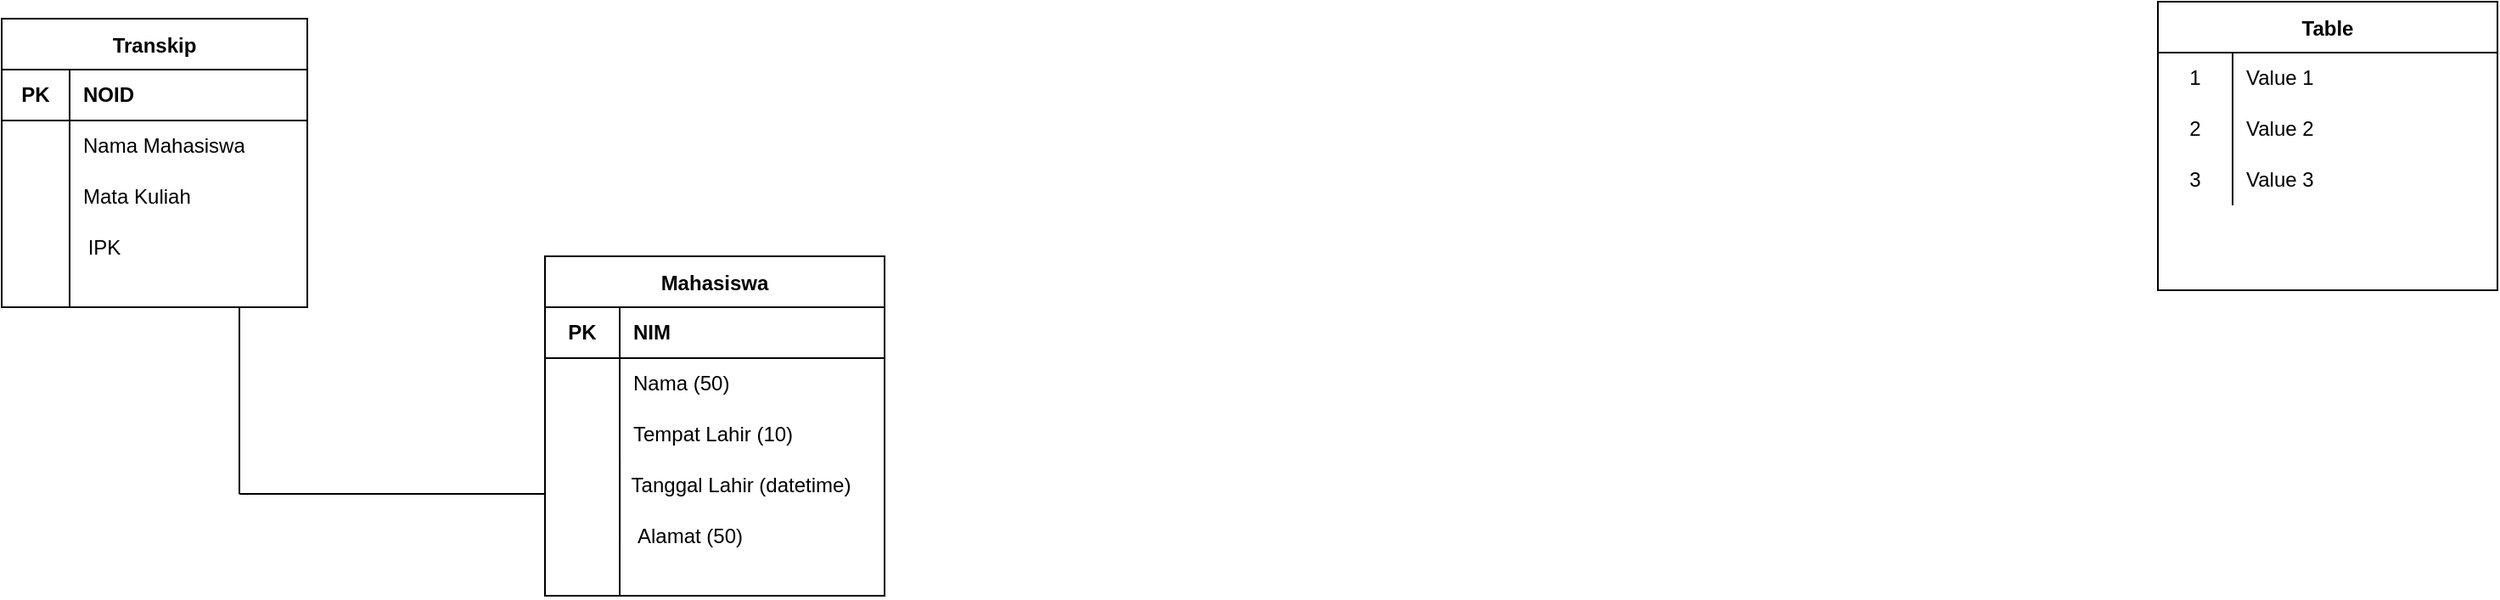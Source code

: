 <mxfile version="20.5.3" type="github">
  <diagram id="kP0DiSdl5tOvRcSqzw5G" name="Halaman-1">
    <mxGraphModel dx="2587" dy="482" grid="1" gridSize="10" guides="1" tooltips="1" connect="1" arrows="1" fold="1" page="1" pageScale="1" pageWidth="827" pageHeight="1169" math="0" shadow="0">
      <root>
        <mxCell id="0" />
        <mxCell id="1" parent="0" />
        <mxCell id="E8jCab0SOl8Y_A0n3Noe-21" value="Transkip" style="shape=table;startSize=30;container=1;collapsible=0;childLayout=tableLayout;fixedRows=1;rowLines=0;fontStyle=1;" vertex="1" parent="1">
          <mxGeometry x="-1440" y="200" width="180" height="170" as="geometry" />
        </mxCell>
        <mxCell id="E8jCab0SOl8Y_A0n3Noe-22" value="" style="shape=tableRow;horizontal=0;startSize=0;swimlaneHead=0;swimlaneBody=0;top=0;left=0;bottom=0;right=0;collapsible=0;dropTarget=0;fillColor=none;points=[[0,0.5],[1,0.5]];portConstraint=eastwest;" vertex="1" parent="E8jCab0SOl8Y_A0n3Noe-21">
          <mxGeometry y="30" width="180" height="30" as="geometry" />
        </mxCell>
        <mxCell id="E8jCab0SOl8Y_A0n3Noe-23" value="&lt;b&gt;PK&lt;/b&gt;" style="shape=partialRectangle;html=1;whiteSpace=wrap;connectable=0;fillColor=none;top=0;left=0;bottom=0;right=0;overflow=hidden;pointerEvents=1;" vertex="1" parent="E8jCab0SOl8Y_A0n3Noe-22">
          <mxGeometry width="40" height="30" as="geometry">
            <mxRectangle width="40" height="30" as="alternateBounds" />
          </mxGeometry>
        </mxCell>
        <mxCell id="E8jCab0SOl8Y_A0n3Noe-24" value="&lt;b&gt;NOID&lt;/b&gt;" style="shape=partialRectangle;html=1;whiteSpace=wrap;connectable=0;fillColor=none;top=0;left=0;bottom=0;right=0;align=left;spacingLeft=6;overflow=hidden;" vertex="1" parent="E8jCab0SOl8Y_A0n3Noe-22">
          <mxGeometry x="40" width="140" height="30" as="geometry">
            <mxRectangle width="140" height="30" as="alternateBounds" />
          </mxGeometry>
        </mxCell>
        <mxCell id="E8jCab0SOl8Y_A0n3Noe-25" value="" style="shape=tableRow;horizontal=0;startSize=0;swimlaneHead=0;swimlaneBody=0;top=0;left=0;bottom=0;right=0;collapsible=0;dropTarget=0;fillColor=none;points=[[0,0.5],[1,0.5]];portConstraint=eastwest;" vertex="1" parent="E8jCab0SOl8Y_A0n3Noe-21">
          <mxGeometry y="60" width="180" height="30" as="geometry" />
        </mxCell>
        <mxCell id="E8jCab0SOl8Y_A0n3Noe-26" value="" style="shape=partialRectangle;html=1;whiteSpace=wrap;connectable=0;fillColor=none;top=0;left=0;bottom=0;right=0;overflow=hidden;" vertex="1" parent="E8jCab0SOl8Y_A0n3Noe-25">
          <mxGeometry width="40" height="30" as="geometry">
            <mxRectangle width="40" height="30" as="alternateBounds" />
          </mxGeometry>
        </mxCell>
        <mxCell id="E8jCab0SOl8Y_A0n3Noe-27" value="Nama Mahasiswa" style="shape=partialRectangle;html=1;whiteSpace=wrap;connectable=0;fillColor=none;top=0;left=0;bottom=0;right=0;align=left;spacingLeft=6;overflow=hidden;" vertex="1" parent="E8jCab0SOl8Y_A0n3Noe-25">
          <mxGeometry x="40" width="140" height="30" as="geometry">
            <mxRectangle width="140" height="30" as="alternateBounds" />
          </mxGeometry>
        </mxCell>
        <mxCell id="E8jCab0SOl8Y_A0n3Noe-28" value="" style="shape=tableRow;horizontal=0;startSize=0;swimlaneHead=0;swimlaneBody=0;top=0;left=0;bottom=0;right=0;collapsible=0;dropTarget=0;fillColor=none;points=[[0,0.5],[1,0.5]];portConstraint=eastwest;" vertex="1" parent="E8jCab0SOl8Y_A0n3Noe-21">
          <mxGeometry y="90" width="180" height="30" as="geometry" />
        </mxCell>
        <mxCell id="E8jCab0SOl8Y_A0n3Noe-29" value="" style="shape=partialRectangle;html=1;whiteSpace=wrap;connectable=0;fillColor=none;top=0;left=0;bottom=0;right=0;overflow=hidden;" vertex="1" parent="E8jCab0SOl8Y_A0n3Noe-28">
          <mxGeometry width="40" height="30" as="geometry">
            <mxRectangle width="40" height="30" as="alternateBounds" />
          </mxGeometry>
        </mxCell>
        <mxCell id="E8jCab0SOl8Y_A0n3Noe-30" value="Mata Kuliah" style="shape=partialRectangle;html=1;whiteSpace=wrap;connectable=0;fillColor=none;top=0;left=0;bottom=0;right=0;align=left;spacingLeft=6;overflow=hidden;" vertex="1" parent="E8jCab0SOl8Y_A0n3Noe-28">
          <mxGeometry x="40" width="140" height="30" as="geometry">
            <mxRectangle width="140" height="30" as="alternateBounds" />
          </mxGeometry>
        </mxCell>
        <mxCell id="E8jCab0SOl8Y_A0n3Noe-31" value="Table" style="shape=table;startSize=30;container=1;collapsible=0;childLayout=tableLayout;fixedRows=1;rowLines=0;fontStyle=1;" vertex="1" parent="1">
          <mxGeometry x="-170" y="190" width="200" height="170" as="geometry" />
        </mxCell>
        <mxCell id="E8jCab0SOl8Y_A0n3Noe-32" value="" style="shape=tableRow;horizontal=0;startSize=0;swimlaneHead=0;swimlaneBody=0;top=0;left=0;bottom=0;right=0;collapsible=0;dropTarget=0;fillColor=none;points=[[0,0.5],[1,0.5]];portConstraint=eastwest;" vertex="1" parent="E8jCab0SOl8Y_A0n3Noe-31">
          <mxGeometry y="30" width="200" height="30" as="geometry" />
        </mxCell>
        <mxCell id="E8jCab0SOl8Y_A0n3Noe-33" value="1" style="shape=partialRectangle;html=1;whiteSpace=wrap;connectable=0;fillColor=none;top=0;left=0;bottom=0;right=0;overflow=hidden;pointerEvents=1;" vertex="1" parent="E8jCab0SOl8Y_A0n3Noe-32">
          <mxGeometry width="44" height="30" as="geometry">
            <mxRectangle width="44" height="30" as="alternateBounds" />
          </mxGeometry>
        </mxCell>
        <mxCell id="E8jCab0SOl8Y_A0n3Noe-34" value="Value 1" style="shape=partialRectangle;html=1;whiteSpace=wrap;connectable=0;fillColor=none;top=0;left=0;bottom=0;right=0;align=left;spacingLeft=6;overflow=hidden;" vertex="1" parent="E8jCab0SOl8Y_A0n3Noe-32">
          <mxGeometry x="44" width="156" height="30" as="geometry">
            <mxRectangle width="156" height="30" as="alternateBounds" />
          </mxGeometry>
        </mxCell>
        <mxCell id="E8jCab0SOl8Y_A0n3Noe-35" value="" style="shape=tableRow;horizontal=0;startSize=0;swimlaneHead=0;swimlaneBody=0;top=0;left=0;bottom=0;right=0;collapsible=0;dropTarget=0;fillColor=none;points=[[0,0.5],[1,0.5]];portConstraint=eastwest;" vertex="1" parent="E8jCab0SOl8Y_A0n3Noe-31">
          <mxGeometry y="60" width="200" height="30" as="geometry" />
        </mxCell>
        <mxCell id="E8jCab0SOl8Y_A0n3Noe-36" value="2" style="shape=partialRectangle;html=1;whiteSpace=wrap;connectable=0;fillColor=none;top=0;left=0;bottom=0;right=0;overflow=hidden;" vertex="1" parent="E8jCab0SOl8Y_A0n3Noe-35">
          <mxGeometry width="44" height="30" as="geometry">
            <mxRectangle width="44" height="30" as="alternateBounds" />
          </mxGeometry>
        </mxCell>
        <mxCell id="E8jCab0SOl8Y_A0n3Noe-37" value="Value 2" style="shape=partialRectangle;html=1;whiteSpace=wrap;connectable=0;fillColor=none;top=0;left=0;bottom=0;right=0;align=left;spacingLeft=6;overflow=hidden;" vertex="1" parent="E8jCab0SOl8Y_A0n3Noe-35">
          <mxGeometry x="44" width="156" height="30" as="geometry">
            <mxRectangle width="156" height="30" as="alternateBounds" />
          </mxGeometry>
        </mxCell>
        <mxCell id="E8jCab0SOl8Y_A0n3Noe-38" value="" style="shape=tableRow;horizontal=0;startSize=0;swimlaneHead=0;swimlaneBody=0;top=0;left=0;bottom=0;right=0;collapsible=0;dropTarget=0;fillColor=none;points=[[0,0.5],[1,0.5]];portConstraint=eastwest;" vertex="1" parent="E8jCab0SOl8Y_A0n3Noe-31">
          <mxGeometry y="90" width="200" height="30" as="geometry" />
        </mxCell>
        <mxCell id="E8jCab0SOl8Y_A0n3Noe-39" value="3" style="shape=partialRectangle;html=1;whiteSpace=wrap;connectable=0;fillColor=none;top=0;left=0;bottom=0;right=0;overflow=hidden;" vertex="1" parent="E8jCab0SOl8Y_A0n3Noe-38">
          <mxGeometry width="44" height="30" as="geometry">
            <mxRectangle width="44" height="30" as="alternateBounds" />
          </mxGeometry>
        </mxCell>
        <mxCell id="E8jCab0SOl8Y_A0n3Noe-40" value="Value 3" style="shape=partialRectangle;html=1;whiteSpace=wrap;connectable=0;fillColor=none;top=0;left=0;bottom=0;right=0;align=left;spacingLeft=6;overflow=hidden;" vertex="1" parent="E8jCab0SOl8Y_A0n3Noe-38">
          <mxGeometry x="44" width="156" height="30" as="geometry">
            <mxRectangle width="156" height="30" as="alternateBounds" />
          </mxGeometry>
        </mxCell>
        <mxCell id="E8jCab0SOl8Y_A0n3Noe-42" value="" style="endArrow=none;html=1;rounded=0;" edge="1" parent="1">
          <mxGeometry width="50" height="50" relative="1" as="geometry">
            <mxPoint x="-1440" y="260" as="sourcePoint" />
            <mxPoint x="-1260" y="260" as="targetPoint" />
          </mxGeometry>
        </mxCell>
        <mxCell id="E8jCab0SOl8Y_A0n3Noe-44" value="" style="endArrow=none;html=1;rounded=0;startArrow=none;" edge="1" parent="1">
          <mxGeometry width="50" height="50" relative="1" as="geometry">
            <mxPoint x="-1400" y="340" as="sourcePoint" />
            <mxPoint x="-1400" y="310" as="targetPoint" />
          </mxGeometry>
        </mxCell>
        <mxCell id="E8jCab0SOl8Y_A0n3Noe-45" value="Mahasiswa" style="shape=table;startSize=30;container=1;collapsible=0;childLayout=tableLayout;fixedRows=1;rowLines=0;fontStyle=1;" vertex="1" parent="1">
          <mxGeometry x="-1120" y="340" width="200" height="200" as="geometry" />
        </mxCell>
        <mxCell id="E8jCab0SOl8Y_A0n3Noe-46" value="" style="shape=tableRow;horizontal=0;startSize=0;swimlaneHead=0;swimlaneBody=0;top=0;left=0;bottom=0;right=0;collapsible=0;dropTarget=0;fillColor=none;points=[[0,0.5],[1,0.5]];portConstraint=eastwest;" vertex="1" parent="E8jCab0SOl8Y_A0n3Noe-45">
          <mxGeometry y="30" width="200" height="30" as="geometry" />
        </mxCell>
        <mxCell id="E8jCab0SOl8Y_A0n3Noe-47" value="&lt;b&gt;PK&lt;/b&gt;" style="shape=partialRectangle;html=1;whiteSpace=wrap;connectable=0;fillColor=none;top=0;left=0;bottom=0;right=0;overflow=hidden;pointerEvents=1;" vertex="1" parent="E8jCab0SOl8Y_A0n3Noe-46">
          <mxGeometry width="44" height="30" as="geometry">
            <mxRectangle width="44" height="30" as="alternateBounds" />
          </mxGeometry>
        </mxCell>
        <mxCell id="E8jCab0SOl8Y_A0n3Noe-48" value="&lt;b&gt;NIM&lt;/b&gt;" style="shape=partialRectangle;html=1;whiteSpace=wrap;connectable=0;fillColor=none;top=0;left=0;bottom=0;right=0;align=left;spacingLeft=6;overflow=hidden;" vertex="1" parent="E8jCab0SOl8Y_A0n3Noe-46">
          <mxGeometry x="44" width="156" height="30" as="geometry">
            <mxRectangle width="156" height="30" as="alternateBounds" />
          </mxGeometry>
        </mxCell>
        <mxCell id="E8jCab0SOl8Y_A0n3Noe-49" value="" style="shape=tableRow;horizontal=0;startSize=0;swimlaneHead=0;swimlaneBody=0;top=0;left=0;bottom=0;right=0;collapsible=0;dropTarget=0;fillColor=none;points=[[0,0.5],[1,0.5]];portConstraint=eastwest;" vertex="1" parent="E8jCab0SOl8Y_A0n3Noe-45">
          <mxGeometry y="60" width="200" height="30" as="geometry" />
        </mxCell>
        <mxCell id="E8jCab0SOl8Y_A0n3Noe-50" value="" style="shape=partialRectangle;html=1;whiteSpace=wrap;connectable=0;fillColor=none;top=0;left=0;bottom=0;right=0;overflow=hidden;" vertex="1" parent="E8jCab0SOl8Y_A0n3Noe-49">
          <mxGeometry width="44" height="30" as="geometry">
            <mxRectangle width="44" height="30" as="alternateBounds" />
          </mxGeometry>
        </mxCell>
        <mxCell id="E8jCab0SOl8Y_A0n3Noe-51" value="Nama (50)" style="shape=partialRectangle;html=1;whiteSpace=wrap;connectable=0;fillColor=none;top=0;left=0;bottom=0;right=0;align=left;spacingLeft=6;overflow=hidden;" vertex="1" parent="E8jCab0SOl8Y_A0n3Noe-49">
          <mxGeometry x="44" width="156" height="30" as="geometry">
            <mxRectangle width="156" height="30" as="alternateBounds" />
          </mxGeometry>
        </mxCell>
        <mxCell id="E8jCab0SOl8Y_A0n3Noe-52" value="" style="shape=tableRow;horizontal=0;startSize=0;swimlaneHead=0;swimlaneBody=0;top=0;left=0;bottom=0;right=0;collapsible=0;dropTarget=0;fillColor=none;points=[[0,0.5],[1,0.5]];portConstraint=eastwest;" vertex="1" parent="E8jCab0SOl8Y_A0n3Noe-45">
          <mxGeometry y="90" width="200" height="30" as="geometry" />
        </mxCell>
        <mxCell id="E8jCab0SOl8Y_A0n3Noe-53" value="" style="shape=partialRectangle;html=1;whiteSpace=wrap;connectable=0;fillColor=none;top=0;left=0;bottom=0;right=0;overflow=hidden;" vertex="1" parent="E8jCab0SOl8Y_A0n3Noe-52">
          <mxGeometry width="44" height="30" as="geometry">
            <mxRectangle width="44" height="30" as="alternateBounds" />
          </mxGeometry>
        </mxCell>
        <mxCell id="E8jCab0SOl8Y_A0n3Noe-54" value="Tempat Lahir (10)" style="shape=partialRectangle;html=1;whiteSpace=wrap;connectable=0;fillColor=none;top=0;left=0;bottom=0;right=0;align=left;spacingLeft=6;overflow=hidden;" vertex="1" parent="E8jCab0SOl8Y_A0n3Noe-52">
          <mxGeometry x="44" width="156" height="30" as="geometry">
            <mxRectangle width="156" height="30" as="alternateBounds" />
          </mxGeometry>
        </mxCell>
        <mxCell id="E8jCab0SOl8Y_A0n3Noe-58" value="" style="endArrow=none;html=1;rounded=0;" edge="1" parent="E8jCab0SOl8Y_A0n3Noe-45" source="E8jCab0SOl8Y_A0n3Noe-49">
          <mxGeometry width="50" height="50" relative="1" as="geometry">
            <mxPoint x="70" y="80" as="sourcePoint" />
            <mxPoint x="10" y="60" as="targetPoint" />
            <Array as="points">
              <mxPoint x="200" y="60" />
              <mxPoint x="30" y="60" />
              <mxPoint y="60" />
            </Array>
          </mxGeometry>
        </mxCell>
        <mxCell id="E8jCab0SOl8Y_A0n3Noe-55" value="Alamat (50)" style="text;html=1;resizable=0;autosize=1;align=center;verticalAlign=middle;points=[];fillColor=none;strokeColor=none;rounded=0;" vertex="1" parent="1">
          <mxGeometry x="-1080" y="490" width="90" height="30" as="geometry" />
        </mxCell>
        <mxCell id="E8jCab0SOl8Y_A0n3Noe-56" value="Tanggal Lahir (datetime)" style="text;html=1;resizable=0;autosize=1;align=center;verticalAlign=middle;points=[];fillColor=none;strokeColor=none;rounded=0;" vertex="1" parent="1">
          <mxGeometry x="-1080" y="460" width="150" height="30" as="geometry" />
        </mxCell>
        <mxCell id="E8jCab0SOl8Y_A0n3Noe-57" value="" style="endArrow=none;html=1;rounded=0;entryX=0.027;entryY=-0.033;entryDx=0;entryDy=0;entryPerimeter=0;" edge="1" parent="1" target="E8jCab0SOl8Y_A0n3Noe-56">
          <mxGeometry width="50" height="50" relative="1" as="geometry">
            <mxPoint x="-1076" y="540" as="sourcePoint" />
            <mxPoint x="-1075" y="460" as="targetPoint" />
          </mxGeometry>
        </mxCell>
        <mxCell id="E8jCab0SOl8Y_A0n3Noe-41" value="IPK" style="text;html=1;resizable=0;autosize=1;align=center;verticalAlign=middle;points=[];fillColor=none;strokeColor=none;rounded=0;" vertex="1" parent="1">
          <mxGeometry x="-1400" y="320" width="40" height="30" as="geometry" />
        </mxCell>
        <mxCell id="E8jCab0SOl8Y_A0n3Noe-59" value="" style="endArrow=none;html=1;rounded=0;" edge="1" parent="1">
          <mxGeometry width="50" height="50" relative="1" as="geometry">
            <mxPoint x="-1400" y="370" as="sourcePoint" />
            <mxPoint x="-1400" y="340" as="targetPoint" />
          </mxGeometry>
        </mxCell>
        <mxCell id="E8jCab0SOl8Y_A0n3Noe-60" value="" style="endArrow=none;html=1;rounded=0;" edge="1" parent="1">
          <mxGeometry width="50" height="50" relative="1" as="geometry">
            <mxPoint x="-1120" y="480" as="sourcePoint" />
            <mxPoint x="-1300" y="480" as="targetPoint" />
          </mxGeometry>
        </mxCell>
        <mxCell id="E8jCab0SOl8Y_A0n3Noe-61" value="" style="endArrow=none;html=1;rounded=0;" edge="1" parent="1">
          <mxGeometry width="50" height="50" relative="1" as="geometry">
            <mxPoint x="-1300" y="480" as="sourcePoint" />
            <mxPoint x="-1300" y="370" as="targetPoint" />
          </mxGeometry>
        </mxCell>
      </root>
    </mxGraphModel>
  </diagram>
</mxfile>
